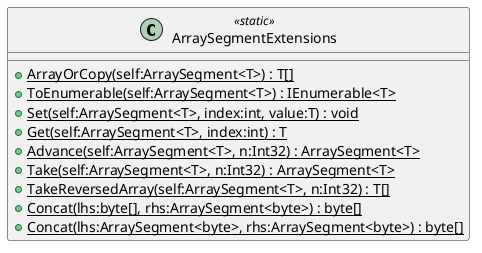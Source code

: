 @startuml
class ArraySegmentExtensions <<static>> {
    + {static} ArrayOrCopy(self:ArraySegment<T>) : T[]
    + {static} ToEnumerable(self:ArraySegment<T>) : IEnumerable<T>
    + {static} Set(self:ArraySegment<T>, index:int, value:T) : void
    + {static} Get(self:ArraySegment<T>, index:int) : T
    + {static} Advance(self:ArraySegment<T>, n:Int32) : ArraySegment<T>
    + {static} Take(self:ArraySegment<T>, n:Int32) : ArraySegment<T>
    + {static} TakeReversedArray(self:ArraySegment<T>, n:Int32) : T[]
    + {static} Concat(lhs:byte[], rhs:ArraySegment<byte>) : byte[]
    + {static} Concat(lhs:ArraySegment<byte>, rhs:ArraySegment<byte>) : byte[]
}
@enduml
